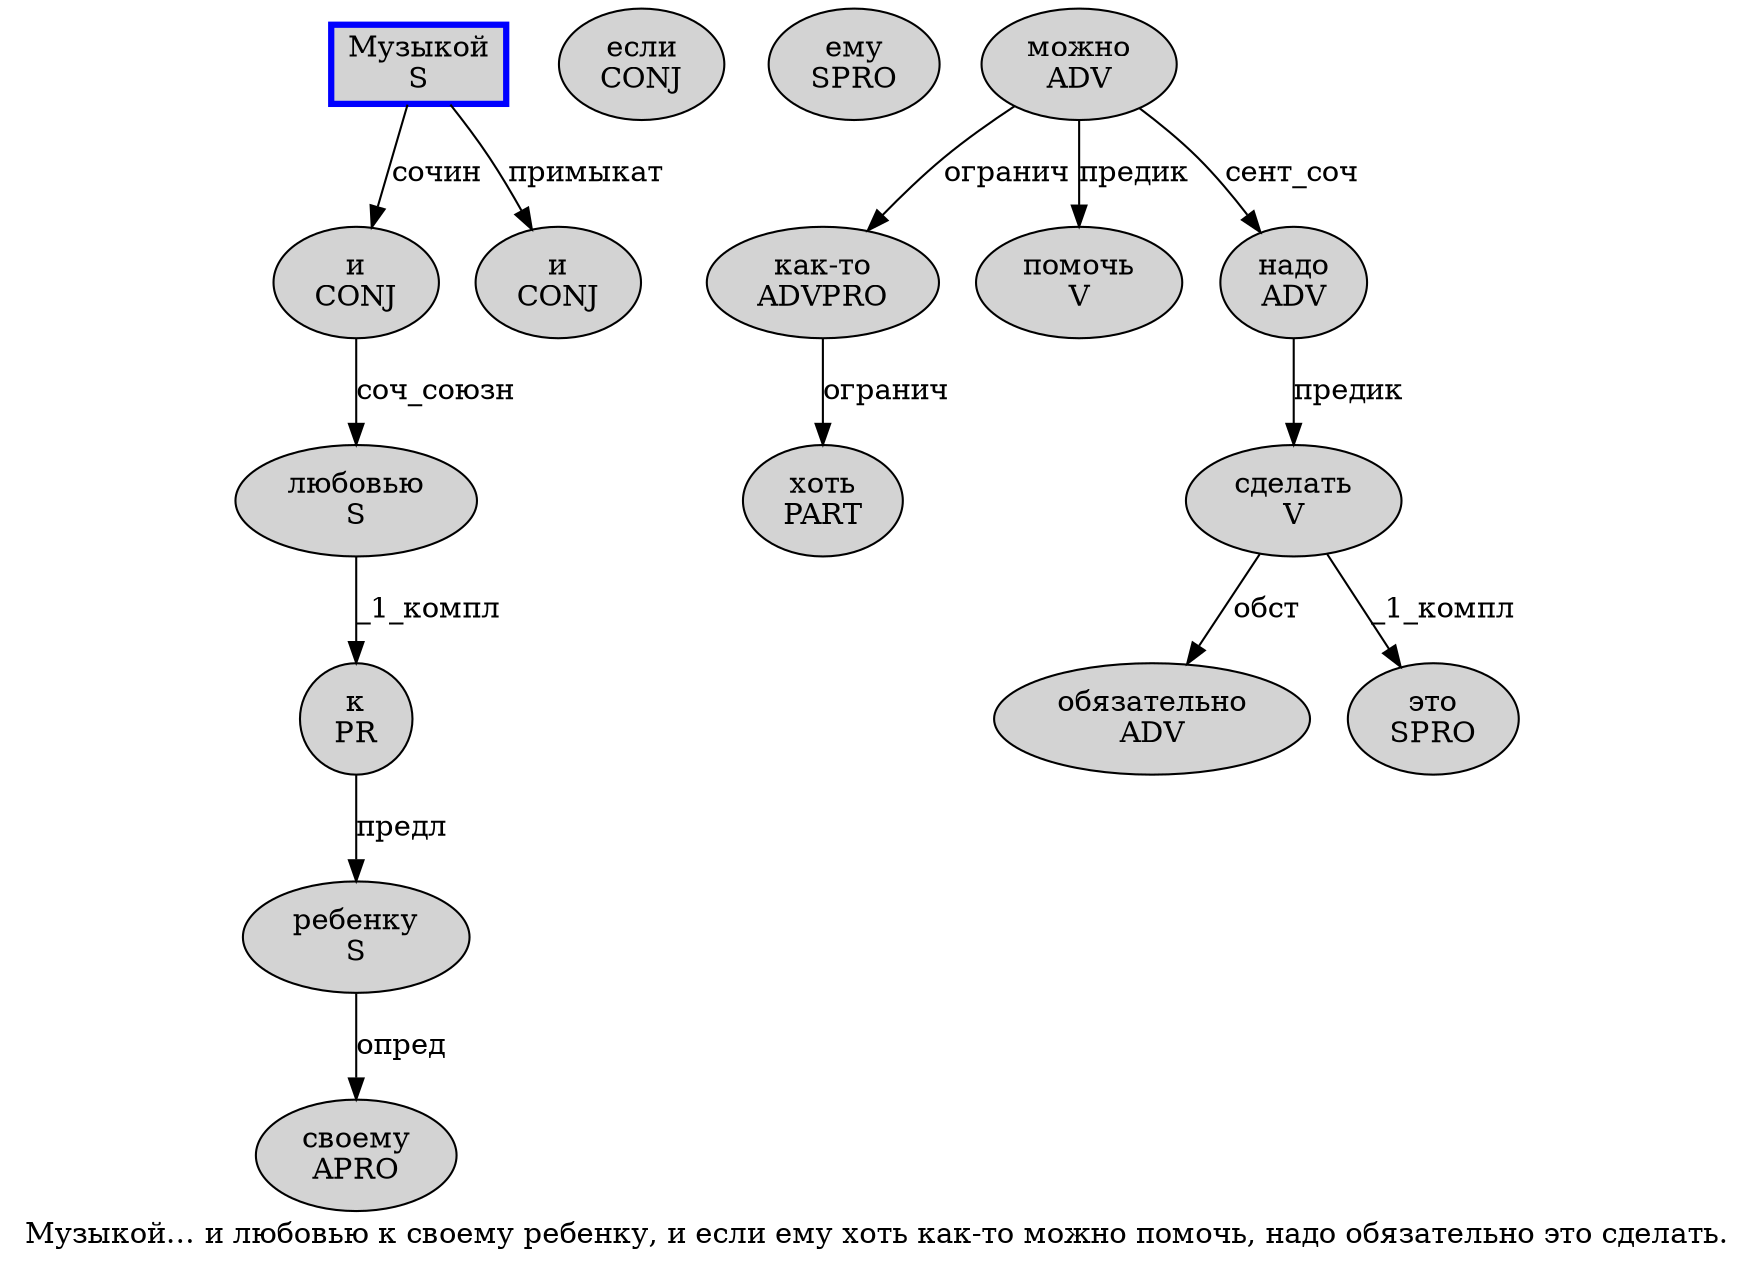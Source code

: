 digraph SENTENCE_1873 {
	graph [label="Музыкой… и любовью к своему ребенку, и если ему хоть как-то можно помочь, надо обязательно это сделать."]
	node [style=filled]
		0 [label="Музыкой
S" color=blue fillcolor=lightgray penwidth=3 shape=box]
		2 [label="и
CONJ" color="" fillcolor=lightgray penwidth=1 shape=ellipse]
		3 [label="любовью
S" color="" fillcolor=lightgray penwidth=1 shape=ellipse]
		4 [label="к
PR" color="" fillcolor=lightgray penwidth=1 shape=ellipse]
		5 [label="своему
APRO" color="" fillcolor=lightgray penwidth=1 shape=ellipse]
		6 [label="ребенку
S" color="" fillcolor=lightgray penwidth=1 shape=ellipse]
		8 [label="и
CONJ" color="" fillcolor=lightgray penwidth=1 shape=ellipse]
		9 [label="если
CONJ" color="" fillcolor=lightgray penwidth=1 shape=ellipse]
		10 [label="ему
SPRO" color="" fillcolor=lightgray penwidth=1 shape=ellipse]
		11 [label="хоть
PART" color="" fillcolor=lightgray penwidth=1 shape=ellipse]
		12 [label="как-то
ADVPRO" color="" fillcolor=lightgray penwidth=1 shape=ellipse]
		13 [label="можно
ADV" color="" fillcolor=lightgray penwidth=1 shape=ellipse]
		14 [label="помочь
V" color="" fillcolor=lightgray penwidth=1 shape=ellipse]
		16 [label="надо
ADV" color="" fillcolor=lightgray penwidth=1 shape=ellipse]
		17 [label="обязательно
ADV" color="" fillcolor=lightgray penwidth=1 shape=ellipse]
		18 [label="это
SPRO" color="" fillcolor=lightgray penwidth=1 shape=ellipse]
		19 [label="сделать
V" color="" fillcolor=lightgray penwidth=1 shape=ellipse]
			0 -> 2 [label="сочин"]
			0 -> 8 [label="примыкат"]
			13 -> 12 [label="огранич"]
			13 -> 14 [label="предик"]
			13 -> 16 [label="сент_соч"]
			6 -> 5 [label="опред"]
			19 -> 17 [label="обст"]
			19 -> 18 [label="_1_компл"]
			16 -> 19 [label="предик"]
			12 -> 11 [label="огранич"]
			4 -> 6 [label="предл"]
			3 -> 4 [label="_1_компл"]
			2 -> 3 [label="соч_союзн"]
}